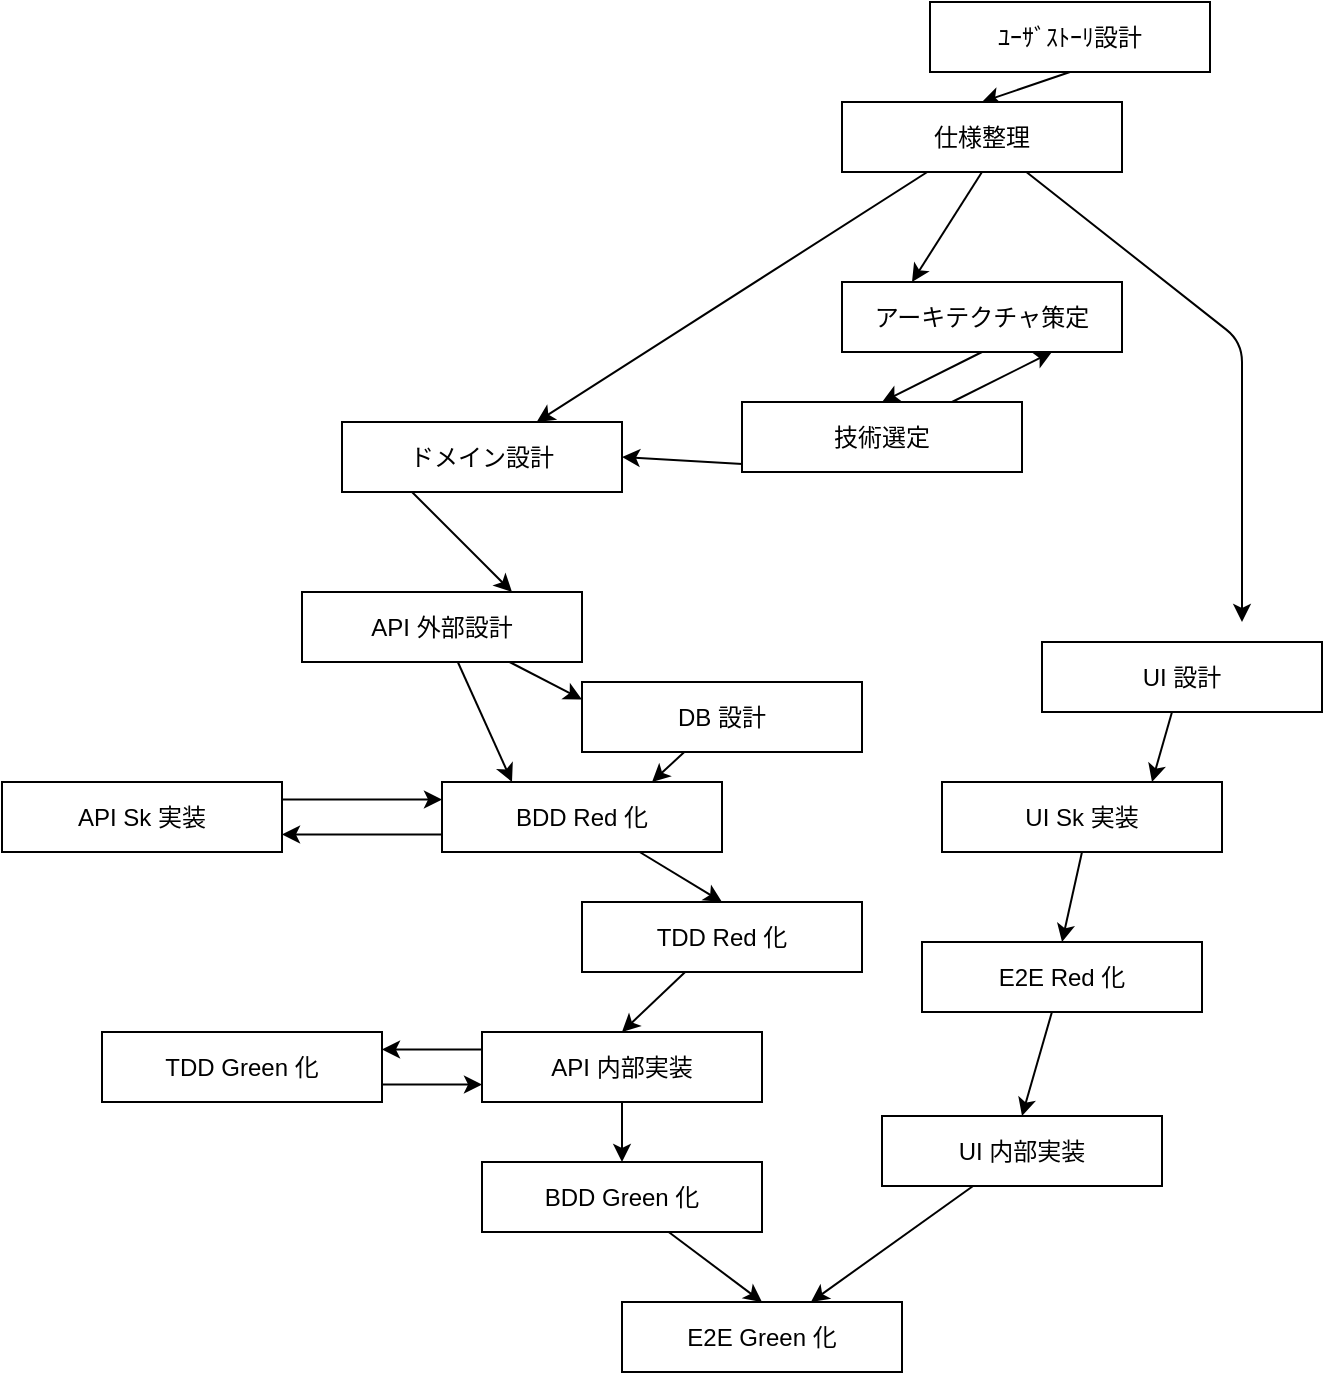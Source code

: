 <mxfile>
    <diagram id="SwF45c9-tnvbXW-UYOB5" name="ページ1">
        <mxGraphModel dx="1491" dy="761" grid="1" gridSize="10" guides="1" tooltips="1" connect="1" arrows="1" fold="1" page="1" pageScale="1" pageWidth="827" pageHeight="1169" math="0" shadow="0">
            <root>
                <mxCell id="0"/>
                <mxCell id="1" parent="0"/>
                <mxCell id="42" style="edgeStyle=none;html=1;exitX=0;exitY=0.25;exitDx=0;exitDy=0;entryX=1;entryY=0.25;entryDx=0;entryDy=0;" edge="1" parent="1" source="2" target="9">
                    <mxGeometry relative="1" as="geometry"/>
                </mxCell>
                <mxCell id="44" style="edgeStyle=none;html=1;entryX=0.5;entryY=0;entryDx=0;entryDy=0;" edge="1" parent="1" source="2" target="7">
                    <mxGeometry relative="1" as="geometry"/>
                </mxCell>
                <mxCell id="2" value="API 内部実装" style="rounded=0;whiteSpace=wrap;html=1;" vertex="1" parent="1">
                    <mxGeometry x="120" y="525" width="140" height="35" as="geometry"/>
                </mxCell>
                <mxCell id="41" style="edgeStyle=none;html=1;entryX=0.5;entryY=0;entryDx=0;entryDy=0;" edge="1" parent="1" source="3" target="2">
                    <mxGeometry relative="1" as="geometry"/>
                </mxCell>
                <mxCell id="3" value="TDD Red 化" style="rounded=0;whiteSpace=wrap;html=1;" vertex="1" parent="1">
                    <mxGeometry x="170" y="460" width="140" height="35" as="geometry"/>
                </mxCell>
                <mxCell id="51" style="edgeStyle=none;html=1;" edge="1" parent="1" source="4" target="8">
                    <mxGeometry relative="1" as="geometry"/>
                </mxCell>
                <mxCell id="4" value="UI 内部実装" style="rounded=0;whiteSpace=wrap;html=1;" vertex="1" parent="1">
                    <mxGeometry x="320" y="567" width="140" height="35" as="geometry"/>
                </mxCell>
                <mxCell id="37" style="edgeStyle=none;html=1;entryX=0;entryY=0.25;entryDx=0;entryDy=0;" edge="1" parent="1" source="5" target="12">
                    <mxGeometry relative="1" as="geometry"/>
                </mxCell>
                <mxCell id="39" style="edgeStyle=none;html=1;entryX=0.25;entryY=0;entryDx=0;entryDy=0;" edge="1" parent="1" source="5" target="19">
                    <mxGeometry relative="1" as="geometry"/>
                </mxCell>
                <mxCell id="5" value="API 外部設計" style="rounded=0;whiteSpace=wrap;html=1;" vertex="1" parent="1">
                    <mxGeometry x="30" y="305" width="140" height="35" as="geometry"/>
                </mxCell>
                <mxCell id="45" style="edgeStyle=none;html=1;entryX=0.5;entryY=0;entryDx=0;entryDy=0;" edge="1" parent="1" source="7" target="8">
                    <mxGeometry relative="1" as="geometry"/>
                </mxCell>
                <mxCell id="7" value="BDD Green 化" style="rounded=0;whiteSpace=wrap;html=1;" vertex="1" parent="1">
                    <mxGeometry x="120" y="590" width="140" height="35" as="geometry"/>
                </mxCell>
                <mxCell id="8" value="E2E Green 化" style="rounded=0;whiteSpace=wrap;html=1;" vertex="1" parent="1">
                    <mxGeometry x="190" y="660" width="140" height="35" as="geometry"/>
                </mxCell>
                <mxCell id="43" style="edgeStyle=none;html=1;exitX=1;exitY=0.75;exitDx=0;exitDy=0;entryX=0;entryY=0.75;entryDx=0;entryDy=0;" edge="1" parent="1" source="9" target="2">
                    <mxGeometry relative="1" as="geometry"/>
                </mxCell>
                <mxCell id="9" value="TDD Green 化" style="rounded=0;whiteSpace=wrap;html=1;" vertex="1" parent="1">
                    <mxGeometry x="-70" y="525" width="140" height="35" as="geometry"/>
                </mxCell>
                <mxCell id="32" style="edgeStyle=none;html=1;exitX=1;exitY=0.25;exitDx=0;exitDy=0;entryX=0;entryY=0.25;entryDx=0;entryDy=0;" edge="1" parent="1" source="10" target="19">
                    <mxGeometry relative="1" as="geometry"/>
                </mxCell>
                <mxCell id="10" value="API Sk 実装" style="rounded=0;whiteSpace=wrap;html=1;" vertex="1" parent="1">
                    <mxGeometry x="-120" y="400" width="140" height="35" as="geometry"/>
                </mxCell>
                <mxCell id="49" style="edgeStyle=none;html=1;exitX=0.5;exitY=1;exitDx=0;exitDy=0;entryX=0.5;entryY=0;entryDx=0;entryDy=0;" edge="1" parent="1" source="11" target="46">
                    <mxGeometry relative="1" as="geometry"/>
                </mxCell>
                <mxCell id="11" value="UI Sk 実装" style="rounded=0;whiteSpace=wrap;html=1;" vertex="1" parent="1">
                    <mxGeometry x="350" y="400" width="140" height="35" as="geometry"/>
                </mxCell>
                <mxCell id="38" style="edgeStyle=none;html=1;entryX=0.75;entryY=0;entryDx=0;entryDy=0;" edge="1" parent="1" source="12" target="19">
                    <mxGeometry relative="1" as="geometry"/>
                </mxCell>
                <mxCell id="12" value="DB 設計" style="rounded=0;whiteSpace=wrap;html=1;" vertex="1" parent="1">
                    <mxGeometry x="170" y="350" width="140" height="35" as="geometry"/>
                </mxCell>
                <mxCell id="48" style="edgeStyle=none;html=1;entryX=0.75;entryY=0;entryDx=0;entryDy=0;" edge="1" parent="1" source="13" target="11">
                    <mxGeometry relative="1" as="geometry">
                        <mxPoint x="385" y="400" as="targetPoint"/>
                    </mxGeometry>
                </mxCell>
                <mxCell id="13" value="UI 設計" style="rounded=0;whiteSpace=wrap;html=1;" vertex="1" parent="1">
                    <mxGeometry x="400" y="330" width="140" height="35" as="geometry"/>
                </mxCell>
                <mxCell id="36" style="edgeStyle=none;html=1;entryX=0.75;entryY=0;entryDx=0;entryDy=0;exitX=0.25;exitY=1;exitDx=0;exitDy=0;" edge="1" parent="1" source="14" target="5">
                    <mxGeometry relative="1" as="geometry"/>
                </mxCell>
                <mxCell id="14" value="ドメイン設計" style="rounded=0;whiteSpace=wrap;html=1;" vertex="1" parent="1">
                    <mxGeometry x="50" y="220" width="140" height="35" as="geometry"/>
                </mxCell>
                <mxCell id="29" style="edgeStyle=none;html=1;exitX=0.75;exitY=0;exitDx=0;exitDy=0;entryX=0.75;entryY=1;entryDx=0;entryDy=0;" edge="1" parent="1" source="15" target="16">
                    <mxGeometry relative="1" as="geometry"/>
                </mxCell>
                <mxCell id="34" style="edgeStyle=none;html=1;exitX=0.5;exitY=1;exitDx=0;exitDy=0;entryX=1;entryY=0.5;entryDx=0;entryDy=0;" edge="1" parent="1" source="15" target="14">
                    <mxGeometry relative="1" as="geometry"/>
                </mxCell>
                <mxCell id="15" value="技術選定" style="rounded=0;whiteSpace=wrap;html=1;" vertex="1" parent="1">
                    <mxGeometry x="250" y="210" width="140" height="35" as="geometry"/>
                </mxCell>
                <mxCell id="22" style="edgeStyle=none;html=1;exitX=0.5;exitY=1;exitDx=0;exitDy=0;entryX=0.5;entryY=0;entryDx=0;entryDy=0;" edge="1" parent="1" source="16" target="15">
                    <mxGeometry relative="1" as="geometry"/>
                </mxCell>
                <mxCell id="16" value="アーキテクチャ策定" style="rounded=0;whiteSpace=wrap;html=1;" vertex="1" parent="1">
                    <mxGeometry x="300" y="150" width="140" height="35" as="geometry"/>
                </mxCell>
                <mxCell id="20" style="edgeStyle=none;html=1;exitX=0.5;exitY=1;exitDx=0;exitDy=0;entryX=0.5;entryY=0;entryDx=0;entryDy=0;" edge="1" parent="1" source="17" target="18">
                    <mxGeometry relative="1" as="geometry"/>
                </mxCell>
                <mxCell id="17" value="ﾕｰｻﾞｽﾄｰﾘ設計" style="rounded=0;whiteSpace=wrap;html=1;" vertex="1" parent="1">
                    <mxGeometry x="344" y="10" width="140" height="35" as="geometry"/>
                </mxCell>
                <mxCell id="21" style="edgeStyle=none;html=1;exitX=0.5;exitY=1;exitDx=0;exitDy=0;entryX=0.25;entryY=0;entryDx=0;entryDy=0;" edge="1" parent="1" source="18" target="16">
                    <mxGeometry relative="1" as="geometry"/>
                </mxCell>
                <mxCell id="35" style="edgeStyle=none;html=1;" edge="1" parent="1" source="18" target="14">
                    <mxGeometry relative="1" as="geometry"/>
                </mxCell>
                <mxCell id="47" style="edgeStyle=none;html=1;" edge="1" parent="1" source="18">
                    <mxGeometry relative="1" as="geometry">
                        <mxPoint x="500" y="320" as="targetPoint"/>
                        <Array as="points">
                            <mxPoint x="500" y="180"/>
                        </Array>
                    </mxGeometry>
                </mxCell>
                <mxCell id="18" value="仕様整理" style="rounded=0;whiteSpace=wrap;html=1;" vertex="1" parent="1">
                    <mxGeometry x="300" y="60" width="140" height="35" as="geometry"/>
                </mxCell>
                <mxCell id="31" style="edgeStyle=none;html=1;exitX=0;exitY=0.75;exitDx=0;exitDy=0;entryX=1;entryY=0.75;entryDx=0;entryDy=0;" edge="1" parent="1" source="19" target="10">
                    <mxGeometry relative="1" as="geometry"/>
                </mxCell>
                <mxCell id="40" style="edgeStyle=none;html=1;entryX=0.5;entryY=0;entryDx=0;entryDy=0;" edge="1" parent="1" source="19" target="3">
                    <mxGeometry relative="1" as="geometry"/>
                </mxCell>
                <mxCell id="19" value="BDD Red 化" style="rounded=0;whiteSpace=wrap;html=1;" vertex="1" parent="1">
                    <mxGeometry x="100" y="400" width="140" height="35" as="geometry"/>
                </mxCell>
                <mxCell id="50" style="edgeStyle=none;html=1;entryX=0.5;entryY=0;entryDx=0;entryDy=0;" edge="1" parent="1" source="46" target="4">
                    <mxGeometry relative="1" as="geometry"/>
                </mxCell>
                <mxCell id="46" value="E2E Red 化" style="rounded=0;whiteSpace=wrap;html=1;" vertex="1" parent="1">
                    <mxGeometry x="340" y="480" width="140" height="35" as="geometry"/>
                </mxCell>
            </root>
        </mxGraphModel>
    </diagram>
</mxfile>
